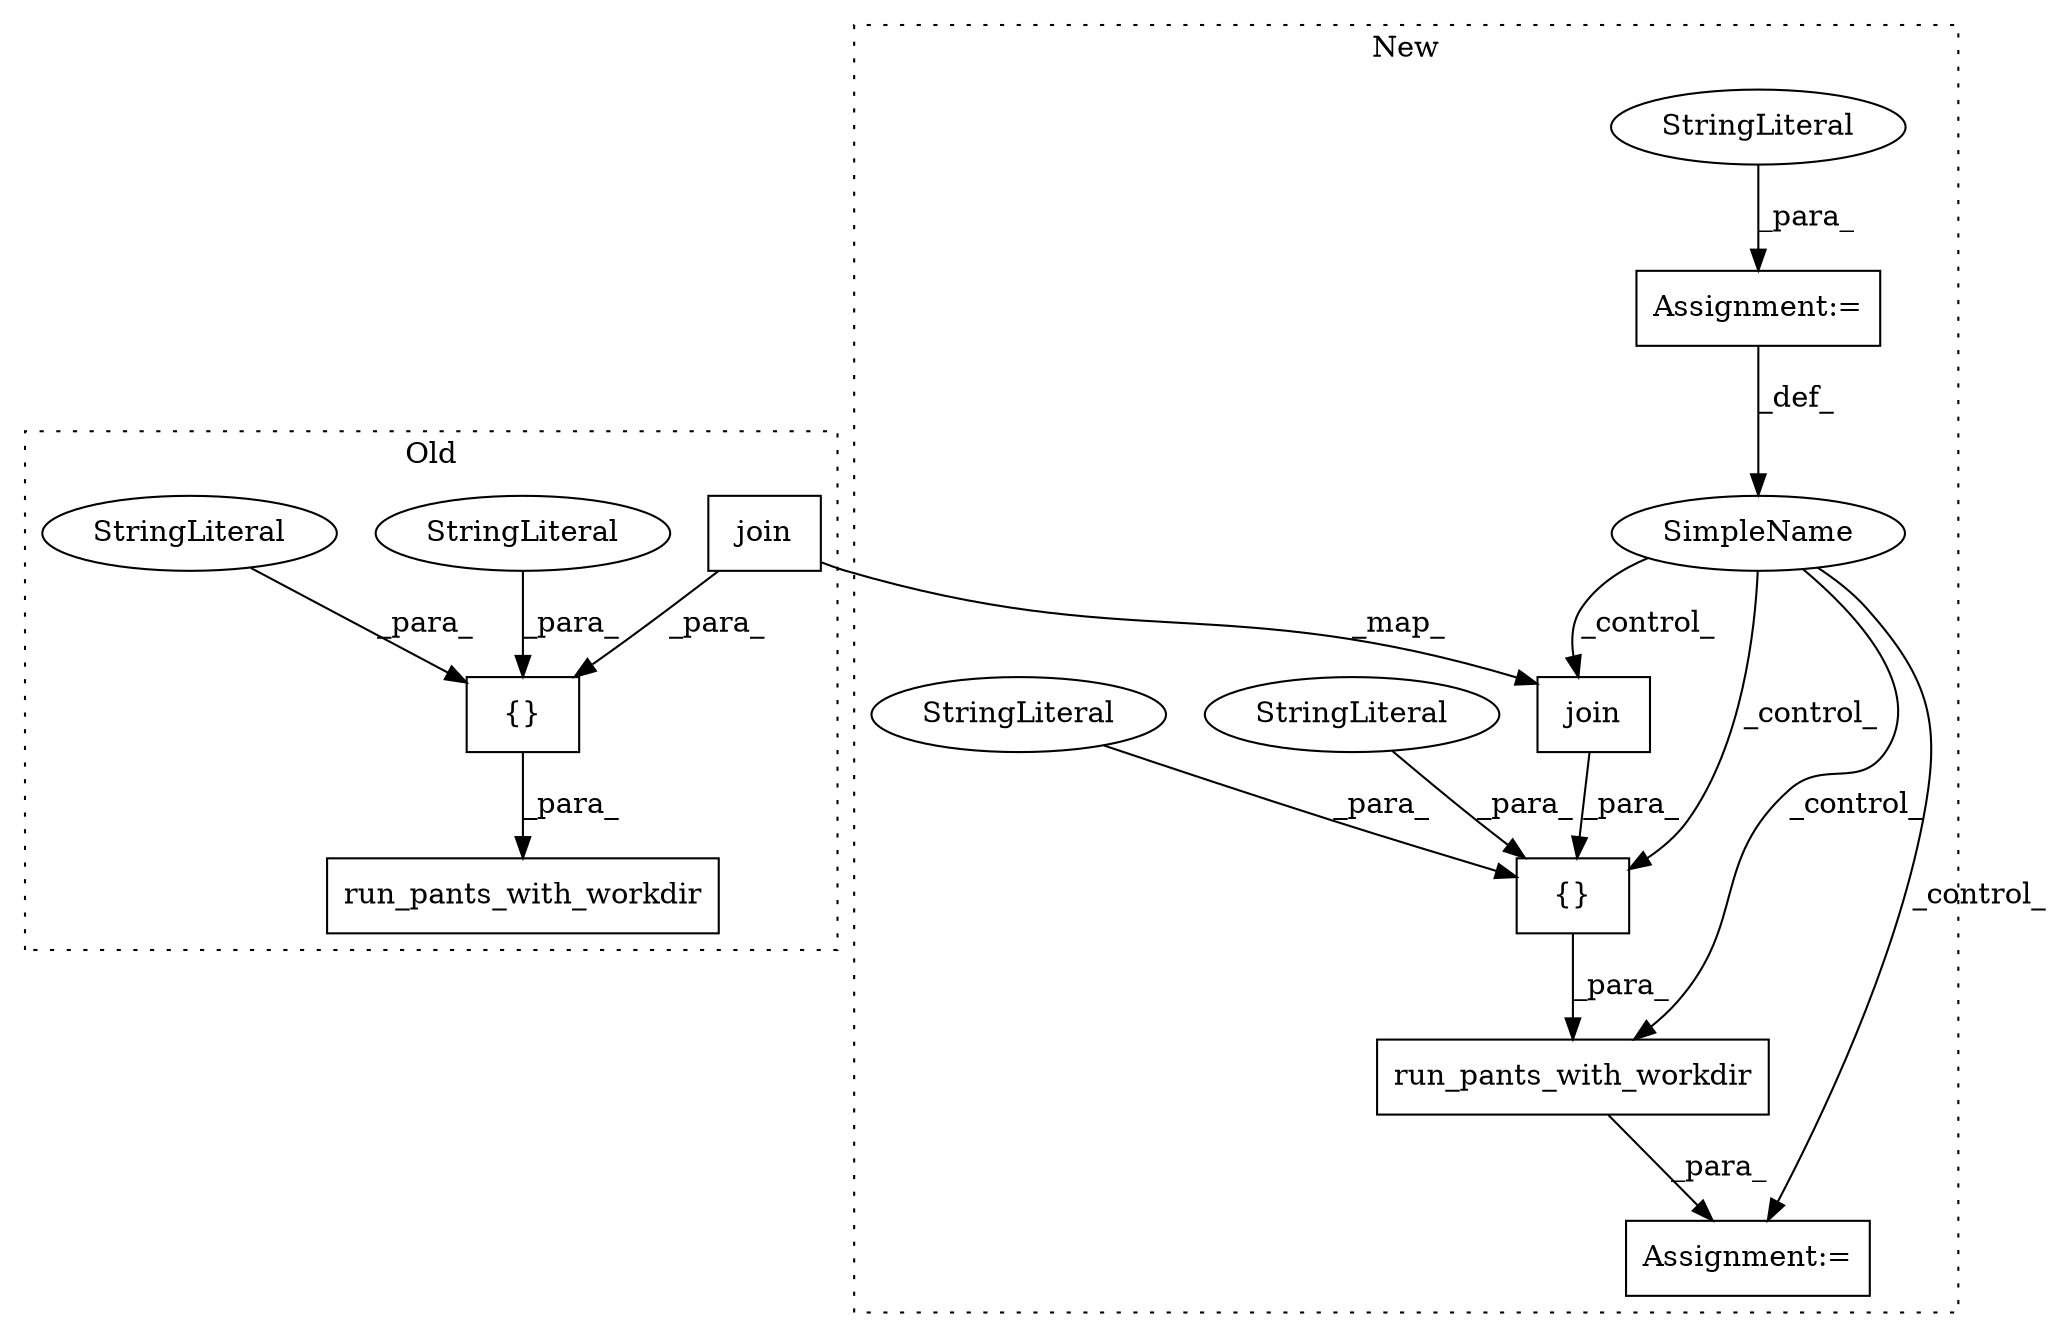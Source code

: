digraph G {
subgraph cluster0 {
1 [label="{}" a="4" s="9432,9559" l="1,1" shape="box"];
3 [label="StringLiteral" a="45" s="9440" l="30" shape="ellipse"];
4 [label="StringLiteral" a="45" s="9433" l="6" shape="ellipse"];
9 [label="join" a="32" s="9507,9558" l="5,1" shape="box"];
10 [label="run_pants_with_workdir" a="32" s="9397,9568" l="23,1" shape="box"];
label = "Old";
style="dotted";
}
subgraph cluster1 {
2 [label="run_pants_with_workdir" a="32" s="9726,9831" l="23,1" shape="box"];
5 [label="SimpleName" a="42" s="" l="" shape="ellipse"];
6 [label="Assignment:=" a="7" s="9720" l="1" shape="box"];
7 [label="{}" a="4" s="9761,9822" l="1,1" shape="box"];
8 [label="join" a="32" s="9649,9700" l="5,1" shape="box"];
11 [label="StringLiteral" a="45" s="9795" l="16" shape="ellipse"];
12 [label="StringLiteral" a="45" s="9762" l="12" shape="ellipse"];
13 [label="Assignment:=" a="7" s="9489" l="1" shape="box"];
14 [label="StringLiteral" a="45" s="9490" l="62" shape="ellipse"];
label = "New";
style="dotted";
}
1 -> 10 [label="_para_"];
2 -> 6 [label="_para_"];
3 -> 1 [label="_para_"];
4 -> 1 [label="_para_"];
5 -> 6 [label="_control_"];
5 -> 2 [label="_control_"];
5 -> 7 [label="_control_"];
5 -> 8 [label="_control_"];
7 -> 2 [label="_para_"];
8 -> 7 [label="_para_"];
9 -> 1 [label="_para_"];
9 -> 8 [label="_map_"];
11 -> 7 [label="_para_"];
12 -> 7 [label="_para_"];
13 -> 5 [label="_def_"];
14 -> 13 [label="_para_"];
}